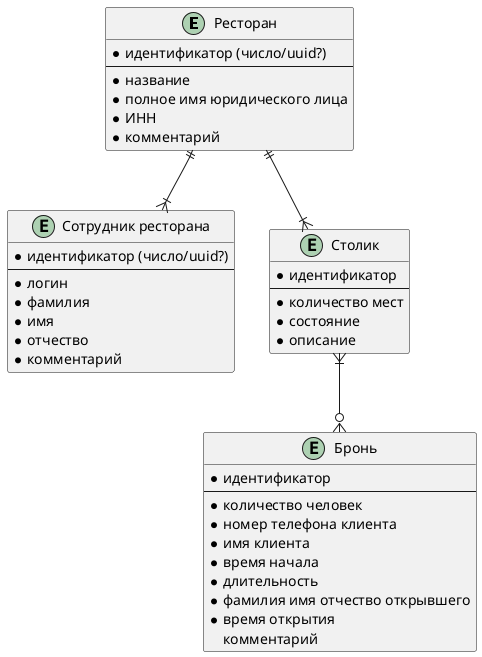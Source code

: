 @startuml Диаграмма сущностей

' title
' [ER diagram] Сущности в проекте "Restobook"
' end title

entity "Ресторан" {
    * идентификатор (число/uuid?)
    --
    * название
    * полное имя юридического лица
    * ИНН
    * комментарий
}

entity "Сотрудник ресторана" {
    * идентификатор (число/uuid?)
    --
    * логин
    * фамилия
    * имя
    * отчество
    * комментарий
}

entity "Столик" {
    * идентификатор
    --
    * количество мест
    * состояние
    * описание
}

entity "Бронь" {
    * идентификатор
    --
    * количество человек
    * номер телефона клиента
    * имя клиента
    * время начала
    * длительность
    * фамилия имя отчество открывшего
    * время открытия
    комментарий
}

"Ресторан" ||--|{ "Сотрудник ресторана"
"Ресторан" ||--|{ "Столик"
"Столик" }|--o{ "Бронь"

@enduml